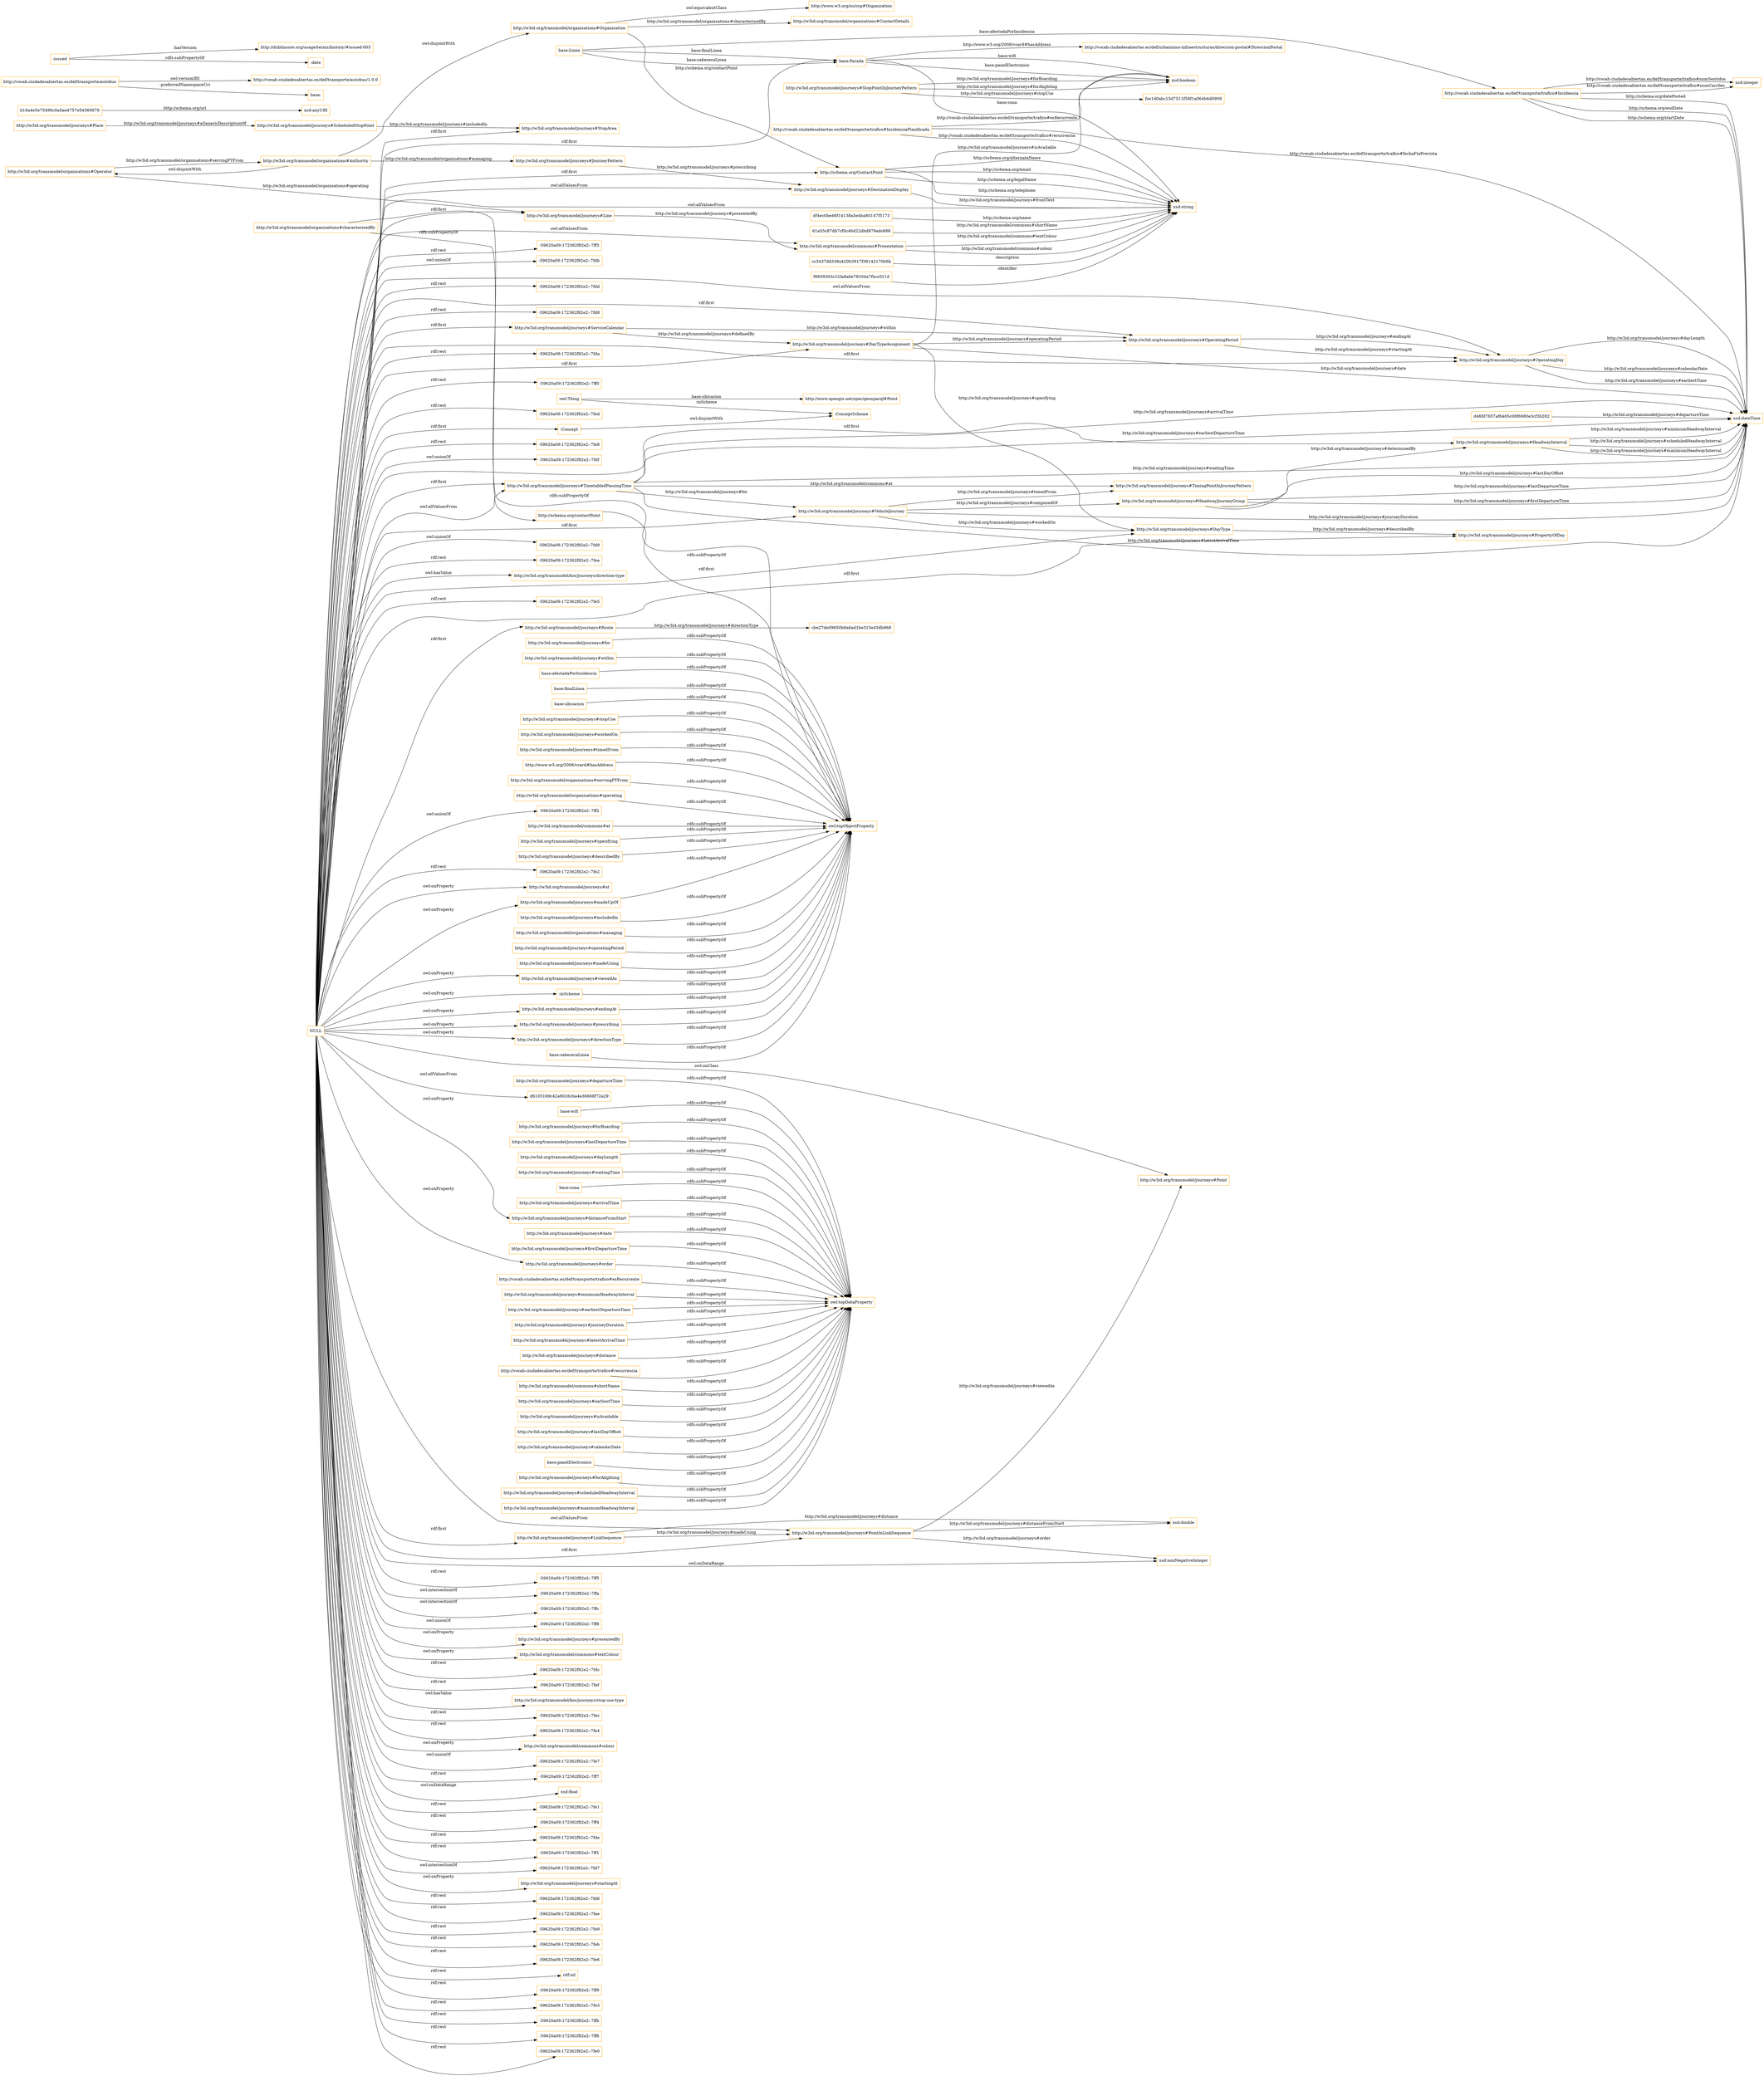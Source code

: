 digraph ar2dtool_diagram { 
rankdir=LR;
size="1501"
node [shape = rectangle, color="orange"]; "http://w3id.org/transmodel/journeys#StopArea" "http://w3id.org/transmodel/journeys#VehicleJourney" "http://w3id.org/transmodel/commons#Presentation" "df4ec0be46f14138a5e4ba80147f5173" "d6105169c42a9026cba4e36608f72a29" "http://w3id.org/transmodel/journeys#Line" "http://w3id.org/transmodel/journeys#PropertyOfDay" "base:Linea" "http://w3id.org/transmodel/organisations#ContactDetails" "d46fd7657af6465c08f6980e3cf3b282" "http://www.opengis.net/spec/geosparql#Point" "http://w3id.org/transmodel/organisations#Organisation" "61a55c87db7cf0c46d22dbd879adc688" "http://w3id.org/transmodel/journeys#DestinationDisplay" "cc3437dd338a420b3917f36142170b6b" "http://schema.org/ContactPoint" "http://w3id.org/transmodel/journeys#JourneyPattern" "http://vocab.ciudadesabiertas.es/def/urbanismo-infraestructuras/direccion-postal#DireccionPostal" "f9859303c22fa8a6e78204a7fbcc021d" "http://w3id.org/transmodel/journeys#Route" "http://w3id.org/transmodel/journeys#OperatingDay" "http://www.w3.org/ns/org#Organization" "http://w3id.org/transmodel/journeys#HeadwayInterval" ":ConceptScheme" ":Concept" "http://w3id.org/transmodel/journeys#StopPointInJourneyPattern" "http://w3id.org/transmodel/journeys#TimingPointInJourneyPattern" "http://vocab.ciudadesabiertas.es/def/transporte/trafico#IncidenciaPlanificada" "http://w3id.org/transmodel/organisations#Authority" "http://w3id.org/transmodel/journeys#Place" "http://vocab.ciudadesabiertas.es/def/transporte/trafico#Incidencia" "http://w3id.org/transmodel/journeys#DayTypeAssignment" "http://w3id.org/transmodel/journeys#HeadwayJourneyGroup" "http://w3id.org/transmodel/journeys#ServiceCalendar" "http://w3id.org/transmodel/journeys#OperatingPeriod" "base:Parada" "cbe27de09650b8a6ad1be315e43db968" "http://w3id.org/transmodel/journeys#DayType" "b16a4e5e75496c0a5ae4757e54360676" "http://w3id.org/transmodel/journeys#PointInLinkSequence" "http://w3id.org/transmodel/journeys#Point" "fce1d0abc15d7511f58f1a064b6d0909" "http://w3id.org/transmodel/journeys#TimetabledPassingTime" "http://w3id.org/transmodel/journeys#LinkSequence" "http://w3id.org/transmodel/journeys#ScheduledStopPoint" "http://w3id.org/transmodel/organisations#Operator" ; /*classes style*/
	"http://vocab.ciudadesabiertas.es/def/transporte/trafico#recurrencia" -> "owl:topDataProperty" [ label = "rdfs:subPropertyOf" ];
	"http://w3id.org/transmodel/journeys#prescribing" -> "owl:topObjectProperty" [ label = "rdfs:subPropertyOf" ];
	"http://w3id.org/transmodel/organisations#Organisation" -> "http://www.w3.org/ns/org#Organization" [ label = "owl:equivalentClass" ];
	"http://vocab.ciudadesabiertas.es/def/transporte/autobus" -> "http://vocab.ciudadesabiertas.es/def/transporte/autobus/1.0.0" [ label = "owl:versionIRI" ];
	"http://vocab.ciudadesabiertas.es/def/transporte/autobus" -> "base:" [ label = ":preferredNamespaceUri" ];
	"http://w3id.org/transmodel/commons#shortName" -> "owl:topDataProperty" [ label = "rdfs:subPropertyOf" ];
	"http://w3id.org/transmodel/journeys#directionType" -> "owl:topObjectProperty" [ label = "rdfs:subPropertyOf" ];
	"http://w3id.org/transmodel/journeys#earliestTime" -> "owl:topDataProperty" [ label = "rdfs:subPropertyOf" ];
	"http://w3id.org/transmodel/organisations#Authority" -> "http://w3id.org/transmodel/organisations#Organisation" [ label = "owl:disjointWith" ];
	"http://w3id.org/transmodel/organisations#Authority" -> "http://w3id.org/transmodel/organisations#Operator" [ label = "owl:disjointWith" ];
	"http://w3id.org/transmodel/journeys#isAvailable" -> "owl:topDataProperty" [ label = "rdfs:subPropertyOf" ];
	"http://w3id.org/transmodel/journeys#workedOn" -> "owl:topObjectProperty" [ label = "rdfs:subPropertyOf" ];
	"http://w3id.org/transmodel/journeys#timedFrom" -> "owl:topObjectProperty" [ label = "rdfs:subPropertyOf" ];
	"http://w3id.org/transmodel/journeys#lastDayOffset" -> "owl:topDataProperty" [ label = "rdfs:subPropertyOf" ];
	"http://w3id.org/transmodel/journeys#calendarDate" -> "owl:topDataProperty" [ label = "rdfs:subPropertyOf" ];
	"base:panelElectronico" -> "owl:topDataProperty" [ label = "rdfs:subPropertyOf" ];
	"http://w3id.org/transmodel/journeys#forAlighting" -> "owl:topDataProperty" [ label = "rdfs:subPropertyOf" ];
	"http://www.w3.org/2006/vcard#hasAddress" -> "owl:topObjectProperty" [ label = "rdfs:subPropertyOf" ];
	"http://w3id.org/transmodel/journeys#scheduledHeadwayInterval" -> "owl:topDataProperty" [ label = "rdfs:subPropertyOf" ];
	"http://w3id.org/transmodel/organisations#servingPTFrom" -> "owl:topObjectProperty" [ label = "rdfs:subPropertyOf" ];
	"http://w3id.org/transmodel/journeys#distanceFromStart" -> "owl:topDataProperty" [ label = "rdfs:subPropertyOf" ];
	"http://w3id.org/transmodel/organisations#operating" -> "owl:topObjectProperty" [ label = "rdfs:subPropertyOf" ];
	"http://w3id.org/transmodel/journeys#madeUpOf" -> "owl:topObjectProperty" [ label = "rdfs:subPropertyOf" ];
	"http://w3id.org/transmodel/journeys#departureTime" -> "owl:topDataProperty" [ label = "rdfs:subPropertyOf" ];
	"base:wifi" -> "owl:topDataProperty" [ label = "rdfs:subPropertyOf" ];
	"http://w3id.org/transmodel/journeys#forBoarding" -> "owl:topDataProperty" [ label = "rdfs:subPropertyOf" ];
	":Concept" -> ":ConceptScheme" [ label = "owl:disjointWith" ];
	"http://w3id.org/transmodel/journeys#viewedAs" -> "owl:topObjectProperty" [ label = "rdfs:subPropertyOf" ];
	"http://w3id.org/transmodel/journeys#lastDepartureTime" -> "owl:topDataProperty" [ label = "rdfs:subPropertyOf" ];
	"http://w3id.org/transmodel/commons#at" -> "owl:topObjectProperty" [ label = "rdfs:subPropertyOf" ];
	"http://w3id.org/transmodel/journeys#dayLength" -> "owl:topDataProperty" [ label = "rdfs:subPropertyOf" ];
	"http://w3id.org/transmodel/journeys#specifying" -> "owl:topObjectProperty" [ label = "rdfs:subPropertyOf" ];
	"http://w3id.org/transmodel/journeys#describedBy" -> "owl:topObjectProperty" [ label = "rdfs:subPropertyOf" ];
	":inScheme" -> "owl:topObjectProperty" [ label = "rdfs:subPropertyOf" ];
	"NULL" -> "-59620a09:172362f82e2:-7ffc" [ label = "owl:intersectionOf" ];
	"NULL" -> "-59620a09:172362f82e2:-7ff8" [ label = "owl:unionOf" ];
	"NULL" -> "http://w3id.org/transmodel/journeys#HeadwayInterval" [ label = "rdf:first" ];
	"NULL" -> "http://w3id.org/transmodel/journeys#presentedBy" [ label = "owl:onProperty" ];
	"NULL" -> "http://w3id.org/transmodel/commons#textColour" [ label = "owl:onProperty" ];
	"NULL" -> "http://w3id.org/transmodel/journeys#PropertyOfDay" [ label = "rdf:first" ];
	"NULL" -> "-59620a09:172362f82e2:-7fdc" [ label = "rdf:rest" ];
	"NULL" -> ":Concept" [ label = "rdf:first" ];
	"NULL" -> "http://w3id.org/transmodel/journeys#directionType" [ label = "owl:onProperty" ];
	"NULL" -> "-59620a09:172362f82e2:-7fef" [ label = "rdf:rest" ];
	"NULL" -> "http://w3id.org/transmodel/journeys#Point" [ label = "owl:onClass" ];
	"NULL" -> "http://w3id.org/transmodel/kos/journeys/stop-use-type" [ label = "owl:hasValue" ];
	"NULL" -> "http://w3id.org/transmodel/journeys#LinkSequence" [ label = "rdf:first" ];
	"NULL" -> "http://w3id.org/transmodel/journeys#VehicleJourney" [ label = "rdf:first" ];
	"NULL" -> "-59620a09:172362f82e2:-7fec" [ label = "rdf:rest" ];
	"NULL" -> "http://w3id.org/transmodel/journeys#distanceFromStart" [ label = "owl:onProperty" ];
	"NULL" -> "http://w3id.org/transmodel/journeys#StopArea" [ label = "rdf:first" ];
	"NULL" -> "http://w3id.org/transmodel/journeys#viewedAs" [ label = "owl:onProperty" ];
	"NULL" -> "http://w3id.org/transmodel/journeys#PointInLinkSequence" [ label = "owl:allValuesFrom" ];
	"NULL" -> "-59620a09:172362f82e2:-7fe4" [ label = "rdf:rest" ];
	"NULL" -> "http://w3id.org/transmodel/commons#colour" [ label = "owl:onProperty" ];
	"NULL" -> "-59620a09:172362f82e2:-7fe7" [ label = "owl:unionOf" ];
	"NULL" -> "xsd:string" [ label = "owl:allValuesFrom" ];
	"NULL" -> "http://w3id.org/transmodel/journeys#DestinationDisplay" [ label = "owl:allValuesFrom" ];
	"NULL" -> "-59620a09:172362f82e2:-7ff7" [ label = "rdf:rest" ];
	"NULL" -> "xsd:float" [ label = "owl:onDataRange" ];
	"NULL" -> "http://w3id.org/transmodel/commons#Presentation" [ label = "owl:allValuesFrom" ];
	"NULL" -> "http://w3id.org/transmodel/journeys#ServiceCalendar" [ label = "rdf:first" ];
	"NULL" -> "-59620a09:172362f82e2:-7fe1" [ label = "rdf:rest" ];
	"NULL" -> "http://w3id.org/transmodel/journeys#OperatingDay" [ label = "owl:allValuesFrom" ];
	"NULL" -> "http://w3id.org/transmodel/journeys#DayTypeAssignment" [ label = "rdf:first" ];
	"NULL" -> "-59620a09:172362f82e2:-7ff4" [ label = "rdf:rest" ];
	"NULL" -> "http://w3id.org/transmodel/journeys#TimetabledPassingTime" [ label = "rdf:first" ];
	"NULL" -> "-59620a09:172362f82e2:-7fde" [ label = "rdf:rest" ];
	"NULL" -> "-59620a09:172362f82e2:-7ff1" [ label = "rdf:rest" ];
	"NULL" -> "-59620a09:172362f82e2:-7fd7" [ label = "owl:intersectionOf" ];
	"NULL" -> "http://w3id.org/transmodel/journeys#startingAt" [ label = "owl:onProperty" ];
	"NULL" -> "-59620a09:172362f82e2:-7fd6" [ label = "rdf:rest" ];
	"NULL" -> "http://w3id.org/transmodel/journeys#PointInLinkSequence" [ label = "rdf:first" ];
	"NULL" -> "-59620a09:172362f82e2:-7fee" [ label = "rdf:rest" ];
	"NULL" -> "-59620a09:172362f82e2:-7fe9" [ label = "rdf:rest" ];
	"NULL" -> "http://w3id.org/transmodel/journeys#endingAt" [ label = "owl:onProperty" ];
	"NULL" -> "-59620a09:172362f82e2:-7feb" [ label = "rdf:rest" ];
	"NULL" -> "-59620a09:172362f82e2:-7fe6" [ label = "rdf:rest" ];
	"NULL" -> "rdf:nil" [ label = "rdf:rest" ];
	"NULL" -> "http://w3id.org/transmodel/journeys#madeUpOf" [ label = "owl:onProperty" ];
	"NULL" -> "http://w3id.org/transmodel/journeys#Line" [ label = "rdf:first" ];
	"NULL" -> "-59620a09:172362f82e2:-7ff9" [ label = "rdf:rest" ];
	"NULL" -> "http://w3id.org/transmodel/journeys#OperatingPeriod" [ label = "rdf:first" ];
	"NULL" -> "-59620a09:172362f82e2:-7fe3" [ label = "rdf:rest" ];
	"NULL" -> "http://schema.org/ContactPoint" [ label = "rdf:first" ];
	"NULL" -> "-59620a09:172362f82e2:-7ffb" [ label = "rdf:rest" ];
	"NULL" -> "-59620a09:172362f82e2:-7ff6" [ label = "rdf:rest" ];
	"NULL" -> "http://w3id.org/transmodel/journeys#order" [ label = "owl:onProperty" ];
	"NULL" -> "-59620a09:172362f82e2:-7fe0" [ label = "rdf:rest" ];
	"NULL" -> "http://w3id.org/transmodel/journeys#DayType" [ label = "rdf:first" ];
	"NULL" -> "-59620a09:172362f82e2:-7ff3" [ label = "rdf:rest" ];
	"NULL" -> "-59620a09:172362f82e2:-7fdb" [ label = "owl:unionOf" ];
	"NULL" -> "d6105169c42a9026cba4e36608f72a29" [ label = "owl:allValuesFrom" ];
	"NULL" -> "-59620a09:172362f82e2:-7fdd" [ label = "rdf:rest" ];
	"NULL" -> "-59620a09:172362f82e2:-7fd8" [ label = "rdf:rest" ];
	"NULL" -> "-59620a09:172362f82e2:-7ff0" [ label = "rdf:rest" ];
	"NULL" -> "http://w3id.org/transmodel/journeys#TimetabledPassingTime" [ label = "owl:allValuesFrom" ];
	"NULL" -> "http://w3id.org/transmodel/journeys#Route" [ label = "rdf:first" ];
	"NULL" -> "-59620a09:172362f82e2:-7fd9" [ label = "owl:unionOf" ];
	"NULL" -> "-59620a09:172362f82e2:-7fda" [ label = "rdf:rest" ];
	"NULL" -> "-59620a09:172362f82e2:-7fed" [ label = "rdf:rest" ];
	"NULL" -> "-59620a09:172362f82e2:-7fe8" [ label = "rdf:rest" ];
	"NULL" -> "-59620a09:172362f82e2:-7fdf" [ label = "owl:unionOf" ];
	"NULL" -> "xsd:nonNegativeInteger" [ label = "owl:onDataRange" ];
	"NULL" -> "-59620a09:172362f82e2:-7fea" [ label = "rdf:rest" ];
	"NULL" -> "-59620a09:172362f82e2:-7fe5" [ label = "rdf:rest" ];
	"NULL" -> ":inScheme" [ label = "owl:onProperty" ];
	"NULL" -> "http://w3id.org/transmodel/kos/journeys/direction-type" [ label = "owl:hasValue" ];
	"NULL" -> "-59620a09:172362f82e2:-7ff2" [ label = "owl:unionOf" ];
	"NULL" -> "-59620a09:172362f82e2:-7fe2" [ label = "rdf:rest" ];
	"NULL" -> "http://w3id.org/transmodel/journeys#at" [ label = "owl:onProperty" ];
	"NULL" -> "http://w3id.org/transmodel/journeys#OperatingDay" [ label = "rdf:first" ];
	"NULL" -> "http://w3id.org/transmodel/journeys#prescribing" [ label = "owl:onProperty" ];
	"NULL" -> "-59620a09:172362f82e2:-7ff5" [ label = "rdf:rest" ];
	"NULL" -> "base:Parada" [ label = "rdf:first" ];
	"NULL" -> "-59620a09:172362f82e2:-7ffa" [ label = "owl:intersectionOf" ];
	"base:zona" -> "owl:topDataProperty" [ label = "rdfs:subPropertyOf" ];
	"http://w3id.org/transmodel/journeys#arrivalTime" -> "owl:topDataProperty" [ label = "rdfs:subPropertyOf" ];
	"http://w3id.org/transmodel/organisations#characterisedBy" -> "owl:topObjectProperty" [ label = "rdfs:subPropertyOf" ];
	"http://w3id.org/transmodel/organisations#characterisedBy" -> "http://schema.org/contactPoint" [ label = "rdfs:subPropertyOf" ];
	"base:cabeceraLinea" -> "owl:topObjectProperty" [ label = "rdfs:subPropertyOf" ];
	"http://w3id.org/transmodel/journeys#date" -> "owl:topDataProperty" [ label = "rdfs:subPropertyOf" ];
	"http://w3id.org/transmodel/journeys#firstDepartureTime" -> "owl:topDataProperty" [ label = "rdfs:subPropertyOf" ];
	"http://schema.org/contactPoint" -> "owl:topObjectProperty" [ label = "rdfs:subPropertyOf" ];
	"http://w3id.org/transmodel/journeys#for" -> "owl:topObjectProperty" [ label = "rdfs:subPropertyOf" ];
	"http://w3id.org/transmodel/journeys#within" -> "owl:topObjectProperty" [ label = "rdfs:subPropertyOf" ];
	"http://w3id.org/transmodel/journeys#maximumHeadwayInterval" -> "owl:topDataProperty" [ label = "rdfs:subPropertyOf" ];
	"base:afectadaPorIncidencia" -> "owl:topObjectProperty" [ label = "rdfs:subPropertyOf" ];
	"base:finalLinea" -> "owl:topObjectProperty" [ label = "rdfs:subPropertyOf" ];
	"base:ubicacion" -> "owl:topObjectProperty" [ label = "rdfs:subPropertyOf" ];
	"http://w3id.org/transmodel/journeys#endingAt" -> "owl:topObjectProperty" [ label = "rdfs:subPropertyOf" ];
	":issued" -> "http://dublincore.org/usage/terms/history/#issued-003" [ label = ":hasVersion" ];
	":issued" -> ":date" [ label = "rdfs:subPropertyOf" ];
	"http://w3id.org/transmodel/journeys#waitingTime" -> "owl:topDataProperty" [ label = "rdfs:subPropertyOf" ];
	"http://w3id.org/transmodel/journeys#includedIn" -> "owl:topObjectProperty" [ label = "rdfs:subPropertyOf" ];
	"http://vocab.ciudadesabiertas.es/def/transporte/trafico#esRecurrente" -> "owl:topDataProperty" [ label = "rdfs:subPropertyOf" ];
	"http://w3id.org/transmodel/organisations#managing" -> "owl:topObjectProperty" [ label = "rdfs:subPropertyOf" ];
	"http://w3id.org/transmodel/journeys#minimumHeadwayInterval" -> "owl:topDataProperty" [ label = "rdfs:subPropertyOf" ];
	"http://w3id.org/transmodel/journeys#order" -> "owl:topDataProperty" [ label = "rdfs:subPropertyOf" ];
	"http://w3id.org/transmodel/journeys#earliestDepartureTime" -> "owl:topDataProperty" [ label = "rdfs:subPropertyOf" ];
	"http://w3id.org/transmodel/journeys#operatingPeriod" -> "owl:topObjectProperty" [ label = "rdfs:subPropertyOf" ];
	"http://w3id.org/transmodel/journeys#journeyDuration" -> "owl:topDataProperty" [ label = "rdfs:subPropertyOf" ];
	"http://w3id.org/transmodel/journeys#latestArrivalTime" -> "owl:topDataProperty" [ label = "rdfs:subPropertyOf" ];
	"http://w3id.org/transmodel/journeys#madeUsing" -> "owl:topObjectProperty" [ label = "rdfs:subPropertyOf" ];
	"http://w3id.org/transmodel/journeys#distance" -> "owl:topDataProperty" [ label = "rdfs:subPropertyOf" ];
	"http://w3id.org/transmodel/journeys#stopUse" -> "owl:topObjectProperty" [ label = "rdfs:subPropertyOf" ];
	"http://vocab.ciudadesabiertas.es/def/transporte/trafico#Incidencia" -> "xsd:dateTime" [ label = "http://schema.org/startDate" ];
	"http://schema.org/ContactPoint" -> "xsd:string" [ label = "http://schema.org/alternateName" ];
	"base:Linea" -> "base:Parada" [ label = "base:finalLinea" ];
	"http://w3id.org/transmodel/journeys#DayTypeAssignment" -> "http://w3id.org/transmodel/journeys#DayType" [ label = "http://w3id.org/transmodel/journeys#specifying" ];
	"http://w3id.org/transmodel/organisations#Operator" -> "http://w3id.org/transmodel/organisations#Authority" [ label = "http://w3id.org/transmodel/organisations#servingPTFrom" ];
	"http://w3id.org/transmodel/journeys#StopPointInJourneyPattern" -> "xsd:boolean" [ label = "http://w3id.org/transmodel/journeys#forBoarding" ];
	"http://w3id.org/transmodel/journeys#HeadwayJourneyGroup" -> "xsd:dateTime" [ label = "http://w3id.org/transmodel/journeys#firstDepartureTime" ];
	"cc3437dd338a420b3917f36142170b6b" -> "xsd:string" [ label = ":description" ];
	"http://w3id.org/transmodel/journeys#PointInLinkSequence" -> "http://w3id.org/transmodel/journeys#Point" [ label = "http://w3id.org/transmodel/journeys#viewedAs" ];
	"b16a4e5e75496c0a5ae4757e54360676" -> "xsd:anyURI" [ label = "http://schema.org/url" ];
	"base:Linea" -> "http://vocab.ciudadesabiertas.es/def/transporte/trafico#Incidencia" [ label = "base:afectadaPorIncidencia" ];
	"owl:Thing" -> ":ConceptScheme" [ label = ":inScheme" ];
	"http://w3id.org/transmodel/journeys#LinkSequence" -> "http://w3id.org/transmodel/journeys#PointInLinkSequence" [ label = "http://w3id.org/transmodel/journeys#madeUsing" ];
	"http://vocab.ciudadesabiertas.es/def/transporte/trafico#IncidenciaPlanificada" -> "xsd:dateTime" [ label = "http://vocab.ciudadesabiertas.es/def/transporte/trafico#fechaFinPrevista" ];
	"http://schema.org/ContactPoint" -> "xsd:string" [ label = "http://schema.org/email" ];
	"http://w3id.org/transmodel/journeys#HeadwayJourneyGroup" -> "xsd:dateTime" [ label = "http://w3id.org/transmodel/journeys#lastDayOffset" ];
	"base:Parada" -> "http://vocab.ciudadesabiertas.es/def/urbanismo-infraestructuras/direccion-postal#DireccionPostal" [ label = "http://www.w3.org/2006/vcard#hasAddress" ];
	"http://vocab.ciudadesabiertas.es/def/transporte/trafico#Incidencia" -> "xsd:dateTime" [ label = "http://schema.org/datePosted" ];
	"http://w3id.org/transmodel/journeys#HeadwayInterval" -> "xsd:dateTime" [ label = "http://w3id.org/transmodel/journeys#minimumHeadwayInterval" ];
	"http://w3id.org/transmodel/journeys#TimetabledPassingTime" -> "xsd:dateTime" [ label = "http://w3id.org/transmodel/journeys#earliestDepartureTime" ];
	"base:Linea" -> "base:Parada" [ label = "base:cabeceraLinea" ];
	"base:Parada" -> "xsd:string" [ label = "base:zona" ];
	"http://w3id.org/transmodel/organisations#Operator" -> "http://w3id.org/transmodel/journeys#Line" [ label = "http://w3id.org/transmodel/organisations#operating" ];
	"http://w3id.org/transmodel/journeys#TimetabledPassingTime" -> "xsd:dateTime" [ label = "http://w3id.org/transmodel/journeys#latestArrivalTime" ];
	"http://w3id.org/transmodel/journeys#TimetabledPassingTime" -> "http://w3id.org/transmodel/journeys#VehicleJourney" [ label = "http://w3id.org/transmodel/journeys#for" ];
	"http://w3id.org/transmodel/journeys#DestinationDisplay" -> "xsd:string" [ label = "http://w3id.org/transmodel/journeys#frontText" ];
	"http://w3id.org/transmodel/organisations#Organisation" -> "http://schema.org/ContactPoint" [ label = "http://schema.org/contactPoint" ];
	"base:Parada" -> "xsd:boolean" [ label = "base:wifi" ];
	"http://vocab.ciudadesabiertas.es/def/transporte/trafico#Incidencia" -> "xsd:dateTime" [ label = "http://schema.org/endDate" ];
	"http://vocab.ciudadesabiertas.es/def/transporte/trafico#Incidencia" -> "xsd:integer" [ label = "http://vocab.ciudadesabiertas.es/def/transporte/trafico#numCarriles" ];
	"http://w3id.org/transmodel/journeys#ScheduledStopPoint" -> "http://w3id.org/transmodel/journeys#StopArea" [ label = "http://w3id.org/transmodel/journeys#includedIn" ];
	"http://w3id.org/transmodel/journeys#DayTypeAssignment" -> "xsd:dateTime" [ label = "http://w3id.org/transmodel/journeys#date" ];
	"http://w3id.org/transmodel/journeys#DayType" -> "http://w3id.org/transmodel/journeys#PropertyOfDay" [ label = "http://w3id.org/transmodel/journeys#describedBy" ];
	"http://w3id.org/transmodel/journeys#Line" -> "http://w3id.org/transmodel/commons#Presentation" [ label = "http://w3id.org/transmodel/journeys#presentedBy" ];
	"http://w3id.org/transmodel/journeys#VehicleJourney" -> "http://w3id.org/transmodel/journeys#DayType" [ label = "http://w3id.org/transmodel/journeys#workedOn" ];
	"http://w3id.org/transmodel/journeys#VehicleJourney" -> "xsd:dateTime" [ label = "http://w3id.org/transmodel/journeys#journeyDuration" ];
	"http://w3id.org/transmodel/journeys#OperatingPeriod" -> "http://w3id.org/transmodel/journeys#OperatingDay" [ label = "http://w3id.org/transmodel/journeys#endingAt" ];
	"http://w3id.org/transmodel/journeys#StopPointInJourneyPattern" -> "xsd:boolean" [ label = "http://w3id.org/transmodel/journeys#forAlighting" ];
	"d46fd7657af6465c08f6980e3cf3b282" -> "xsd:dateTime" [ label = "http://w3id.org/transmodel/journeys#departureTime" ];
	"owl:Thing" -> "http://www.opengis.net/spec/geosparql#Point" [ label = "base:ubicacion" ];
	"http://w3id.org/transmodel/journeys#HeadwayJourneyGroup" -> "http://w3id.org/transmodel/journeys#HeadwayInterval" [ label = "http://w3id.org/transmodel/journeys#determinedBy" ];
	"http://w3id.org/transmodel/journeys#HeadwayInterval" -> "xsd:dateTime" [ label = "http://w3id.org/transmodel/journeys#scheduledHeadwayInterval" ];
	"http://w3id.org/transmodel/organisations#Authority" -> "http://w3id.org/transmodel/journeys#JourneyPattern" [ label = "http://w3id.org/transmodel/organisations#managing" ];
	"http://w3id.org/transmodel/journeys#HeadwayJourneyGroup" -> "xsd:dateTime" [ label = "http://w3id.org/transmodel/journeys#lastDepartureTime" ];
	"http://w3id.org/transmodel/journeys#OperatingDay" -> "xsd:dateTime" [ label = "http://w3id.org/transmodel/journeys#calendarDate" ];
	"http://w3id.org/transmodel/journeys#HeadwayInterval" -> "xsd:dateTime" [ label = "http://w3id.org/transmodel/journeys#maximumHeadwayInterval" ];
	"http://w3id.org/transmodel/journeys#Place" -> "http://w3id.org/transmodel/journeys#ScheduledStopPoint" [ label = "http://w3id.org/transmodel/journeys#aGenericDescriptionOf" ];
	"http://w3id.org/transmodel/journeys#PointInLinkSequence" -> "xsd:double" [ label = "http://w3id.org/transmodel/journeys#distanceFromStart" ];
	"http://w3id.org/transmodel/journeys#StopPointInJourneyPattern" -> "fce1d0abc15d7511f58f1a064b6d0909" [ label = "http://w3id.org/transmodel/journeys#stopUse" ];
	"base:Parada" -> "xsd:boolean" [ label = "base:panelElectronico" ];
	"http://schema.org/ContactPoint" -> "xsd:string" [ label = "http://schema.org/legalName" ];
	"http://w3id.org/transmodel/journeys#ServiceCalendar" -> "http://w3id.org/transmodel/journeys#DayTypeAssignment" [ label = "http://w3id.org/transmodel/journeys#definedBy" ];
	"http://w3id.org/transmodel/journeys#OperatingPeriod" -> "http://w3id.org/transmodel/journeys#OperatingDay" [ label = "http://w3id.org/transmodel/journeys#startingAt" ];
	"http://w3id.org/transmodel/journeys#LinkSequence" -> "xsd:double" [ label = "http://w3id.org/transmodel/journeys#distance" ];
	"df4ec0be46f14138a5e4ba80147f5173" -> "xsd:string" [ label = "http://schema.org/name" ];
	"http://w3id.org/transmodel/journeys#TimetabledPassingTime" -> "xsd:dateTime" [ label = "http://w3id.org/transmodel/journeys#waitingTime" ];
	"http://w3id.org/transmodel/journeys#PointInLinkSequence" -> "xsd:nonNegativeInteger" [ label = "http://w3id.org/transmodel/journeys#order" ];
	"http://w3id.org/transmodel/journeys#VehicleJourney" -> "http://w3id.org/transmodel/journeys#HeadwayJourneyGroup" [ label = "http://w3id.org/transmodel/journeys#composedOf" ];
	"http://vocab.ciudadesabiertas.es/def/transporte/trafico#IncidenciaPlanificada" -> "xsd:string" [ label = "http://vocab.ciudadesabiertas.es/def/transporte/trafico#recurrencia" ];
	"http://w3id.org/transmodel/journeys#JourneyPattern" -> "http://w3id.org/transmodel/journeys#DestinationDisplay" [ label = "http://w3id.org/transmodel/journeys#prescribing" ];
	"http://w3id.org/transmodel/journeys#OperatingDay" -> "xsd:dateTime" [ label = "http://w3id.org/transmodel/journeys#earliestTime" ];
	"http://w3id.org/transmodel/journeys#TimetabledPassingTime" -> "xsd:dateTime" [ label = "http://w3id.org/transmodel/journeys#arrivalTime" ];
	"f9859303c22fa8a6e78204a7fbcc021d" -> "xsd:string" [ label = ":identifier" ];
	"http://w3id.org/transmodel/journeys#VehicleJourney" -> "http://w3id.org/transmodel/journeys#TimingPointInJourneyPattern" [ label = "http://w3id.org/transmodel/journeys#timedFrom" ];
	"http://w3id.org/transmodel/organisations#Organisation" -> "http://w3id.org/transmodel/organisations#ContactDetails" [ label = "http://w3id.org/transmodel/organisations#characterisedBy" ];
	"http://vocab.ciudadesabiertas.es/def/transporte/trafico#Incidencia" -> "xsd:integer" [ label = "http://vocab.ciudadesabiertas.es/def/transporte/trafico#numSentidos" ];
	"http://w3id.org/transmodel/journeys#TimetabledPassingTime" -> "http://w3id.org/transmodel/journeys#TimingPointInJourneyPattern" [ label = "http://w3id.org/transmodel/commons#at" ];
	"http://w3id.org/transmodel/journeys#OperatingDay" -> "xsd:dateTime" [ label = "http://w3id.org/transmodel/journeys#dayLength" ];
	"http://w3id.org/transmodel/journeys#DayTypeAssignment" -> "xsd:boolean" [ label = "http://w3id.org/transmodel/journeys#isAvailable" ];
	"http://w3id.org/transmodel/journeys#ServiceCalendar" -> "http://w3id.org/transmodel/journeys#OperatingPeriod" [ label = "http://w3id.org/transmodel/journeys#within" ];
	"http://w3id.org/transmodel/journeys#DayTypeAssignment" -> "http://w3id.org/transmodel/journeys#OperatingPeriod" [ label = "http://w3id.org/transmodel/journeys#operatingPeriod" ];
	"http://vocab.ciudadesabiertas.es/def/transporte/trafico#IncidenciaPlanificada" -> "xsd:boolean" [ label = "http://vocab.ciudadesabiertas.es/def/transporte/trafico#esRecurrente" ];
	"http://schema.org/ContactPoint" -> "xsd:string" [ label = "http://schema.org/telephone" ];
	"http://w3id.org/transmodel/journeys#Route" -> "cbe27de09650b8a6ad1be315e43db968" [ label = "http://w3id.org/transmodel/journeys#directionType" ];
	"http://w3id.org/transmodel/commons#Presentation" -> "xsd:string" [ label = "http://w3id.org/transmodel/commons#textColour" ];
	"61a55c87db7cf0c46d22dbd879adc688" -> "xsd:string" [ label = "http://w3id.org/transmodel/commons#shortName" ];
	"http://w3id.org/transmodel/commons#Presentation" -> "xsd:string" [ label = "http://w3id.org/transmodel/commons#colour" ];

}
